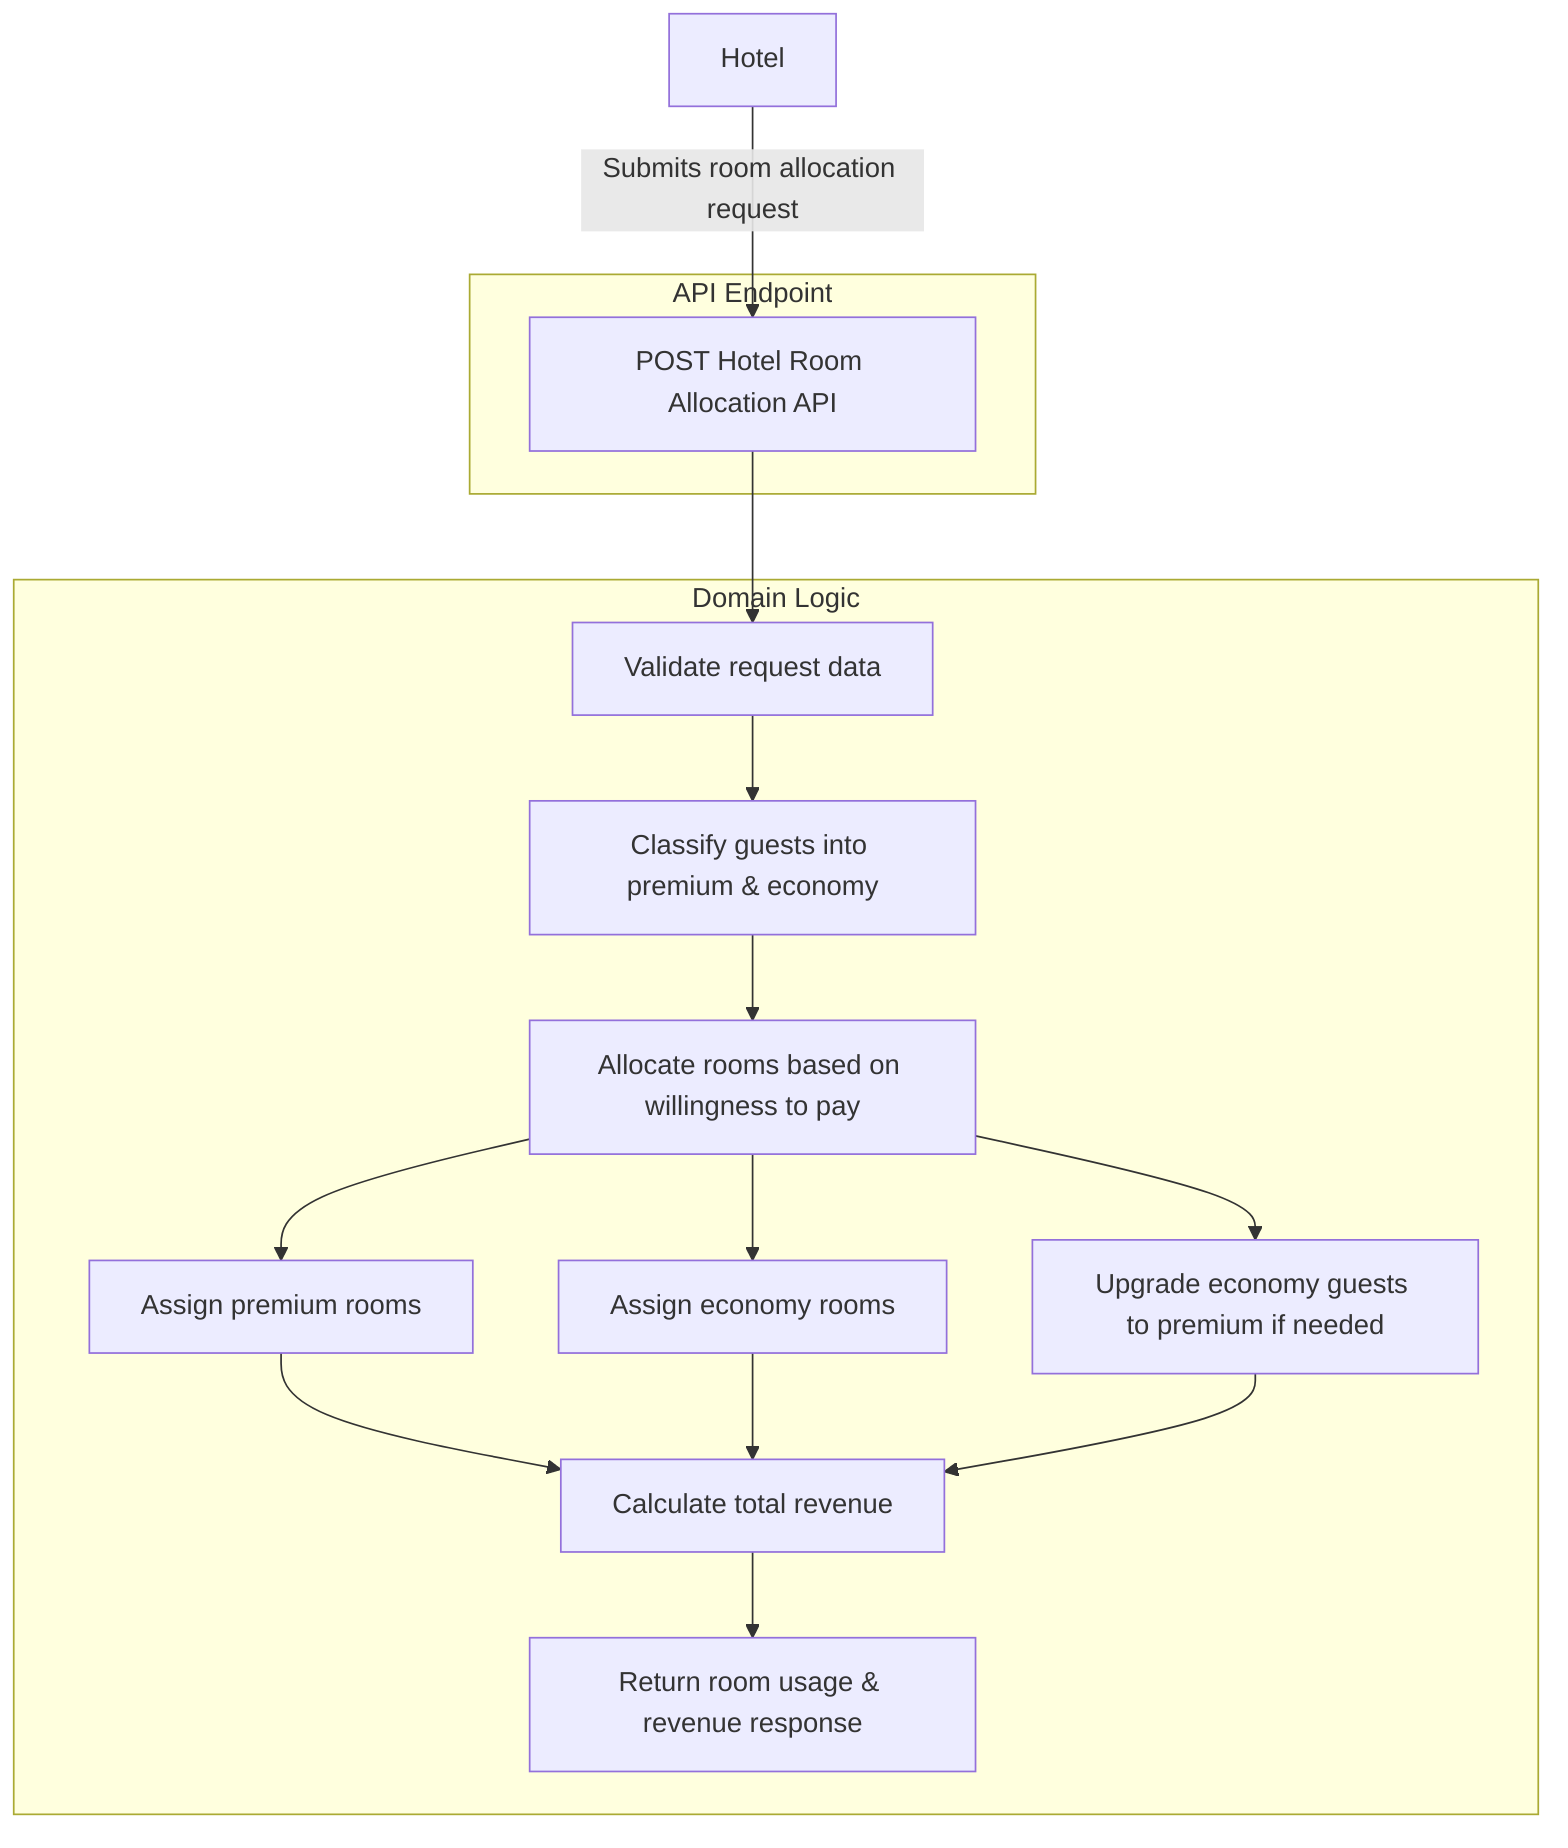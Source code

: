 %% Mermaid Use Case Diagram
%% Actor and use cases for the Hotel Room Allocation API

%% Required directive
%%{ init: { "theme": "default" } }%%

%% Define diagram type
%% Note: Mermaid does not have native 'usecase' support, so we simulate it with graph

graph TD

    A[Hotel] -->|Submits room allocation request| UC1[POST Hotel Room Allocation API]
    UC1 --> UC2[Validate request data]
    UC2 --> UC3[Classify guests into premium & economy]
    UC3 --> UC4[Allocate rooms based on willingness to pay]
    UC4 --> UC5[Assign premium rooms]
    UC4 --> UC6[Assign economy rooms]
    UC4 --> UC7[Upgrade economy guests to premium if needed]
    UC5 --> UC8[Calculate total revenue]
    UC6 --> UC8[Calculate total revenue]
    UC7 --> UC8[Calculate total revenue]
    UC8 --> UC9[Return room usage & revenue response]

    subgraph API Endpoint
      UC1
    end

    subgraph Domain Logic
      UC2
      UC3
      UC4
      UC5
      UC6
      UC7
      UC8
      UC9
    end
